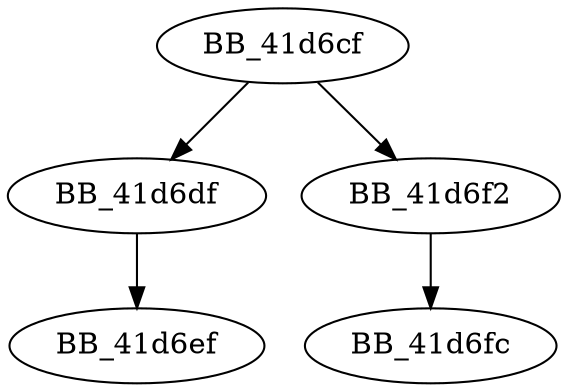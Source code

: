 DiGraph __unlock_file2{
BB_41d6cf->BB_41d6df
BB_41d6cf->BB_41d6f2
BB_41d6df->BB_41d6ef
BB_41d6f2->BB_41d6fc
}
